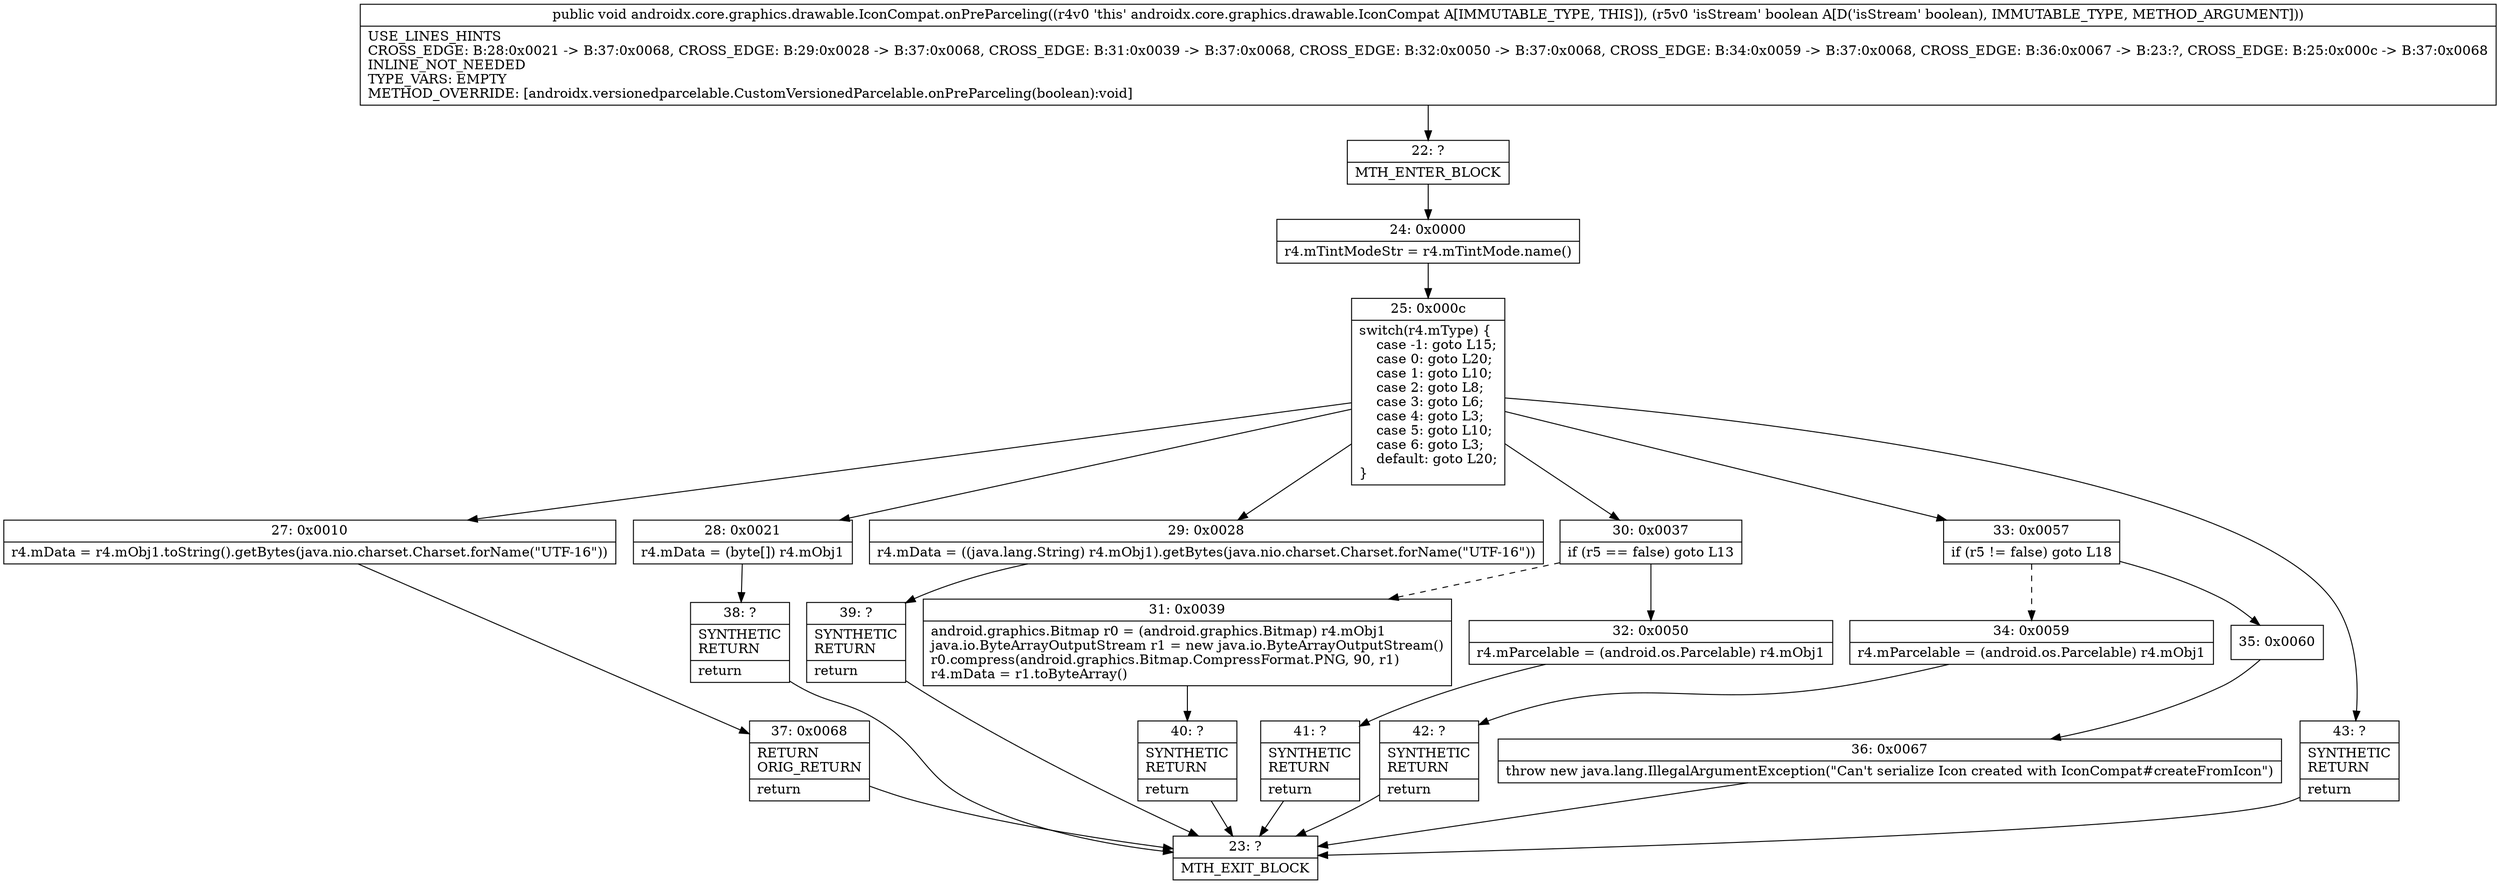 digraph "CFG forandroidx.core.graphics.drawable.IconCompat.onPreParceling(Z)V" {
Node_22 [shape=record,label="{22\:\ ?|MTH_ENTER_BLOCK\l}"];
Node_24 [shape=record,label="{24\:\ 0x0000|r4.mTintModeStr = r4.mTintMode.name()\l}"];
Node_25 [shape=record,label="{25\:\ 0x000c|switch(r4.mType) \{\l    case \-1: goto L15;\l    case 0: goto L20;\l    case 1: goto L10;\l    case 2: goto L8;\l    case 3: goto L6;\l    case 4: goto L3;\l    case 5: goto L10;\l    case 6: goto L3;\l    default: goto L20;\l\}\l}"];
Node_27 [shape=record,label="{27\:\ 0x0010|r4.mData = r4.mObj1.toString().getBytes(java.nio.charset.Charset.forName(\"UTF\-16\"))\l}"];
Node_37 [shape=record,label="{37\:\ 0x0068|RETURN\lORIG_RETURN\l|return\l}"];
Node_23 [shape=record,label="{23\:\ ?|MTH_EXIT_BLOCK\l}"];
Node_28 [shape=record,label="{28\:\ 0x0021|r4.mData = (byte[]) r4.mObj1\l}"];
Node_38 [shape=record,label="{38\:\ ?|SYNTHETIC\lRETURN\l|return\l}"];
Node_29 [shape=record,label="{29\:\ 0x0028|r4.mData = ((java.lang.String) r4.mObj1).getBytes(java.nio.charset.Charset.forName(\"UTF\-16\"))\l}"];
Node_39 [shape=record,label="{39\:\ ?|SYNTHETIC\lRETURN\l|return\l}"];
Node_30 [shape=record,label="{30\:\ 0x0037|if (r5 == false) goto L13\l}"];
Node_31 [shape=record,label="{31\:\ 0x0039|android.graphics.Bitmap r0 = (android.graphics.Bitmap) r4.mObj1\ljava.io.ByteArrayOutputStream r1 = new java.io.ByteArrayOutputStream()\lr0.compress(android.graphics.Bitmap.CompressFormat.PNG, 90, r1)\lr4.mData = r1.toByteArray()\l}"];
Node_40 [shape=record,label="{40\:\ ?|SYNTHETIC\lRETURN\l|return\l}"];
Node_32 [shape=record,label="{32\:\ 0x0050|r4.mParcelable = (android.os.Parcelable) r4.mObj1\l}"];
Node_41 [shape=record,label="{41\:\ ?|SYNTHETIC\lRETURN\l|return\l}"];
Node_33 [shape=record,label="{33\:\ 0x0057|if (r5 != false) goto L18\l}"];
Node_34 [shape=record,label="{34\:\ 0x0059|r4.mParcelable = (android.os.Parcelable) r4.mObj1\l}"];
Node_42 [shape=record,label="{42\:\ ?|SYNTHETIC\lRETURN\l|return\l}"];
Node_35 [shape=record,label="{35\:\ 0x0060}"];
Node_36 [shape=record,label="{36\:\ 0x0067|throw new java.lang.IllegalArgumentException(\"Can't serialize Icon created with IconCompat#createFromIcon\")\l}"];
Node_43 [shape=record,label="{43\:\ ?|SYNTHETIC\lRETURN\l|return\l}"];
MethodNode[shape=record,label="{public void androidx.core.graphics.drawable.IconCompat.onPreParceling((r4v0 'this' androidx.core.graphics.drawable.IconCompat A[IMMUTABLE_TYPE, THIS]), (r5v0 'isStream' boolean A[D('isStream' boolean), IMMUTABLE_TYPE, METHOD_ARGUMENT]))  | USE_LINES_HINTS\lCROSS_EDGE: B:28:0x0021 \-\> B:37:0x0068, CROSS_EDGE: B:29:0x0028 \-\> B:37:0x0068, CROSS_EDGE: B:31:0x0039 \-\> B:37:0x0068, CROSS_EDGE: B:32:0x0050 \-\> B:37:0x0068, CROSS_EDGE: B:34:0x0059 \-\> B:37:0x0068, CROSS_EDGE: B:36:0x0067 \-\> B:23:?, CROSS_EDGE: B:25:0x000c \-\> B:37:0x0068\lINLINE_NOT_NEEDED\lTYPE_VARS: EMPTY\lMETHOD_OVERRIDE: [androidx.versionedparcelable.CustomVersionedParcelable.onPreParceling(boolean):void]\l}"];
MethodNode -> Node_22;Node_22 -> Node_24;
Node_24 -> Node_25;
Node_25 -> Node_27;
Node_25 -> Node_28;
Node_25 -> Node_29;
Node_25 -> Node_30;
Node_25 -> Node_33;
Node_25 -> Node_43;
Node_27 -> Node_37;
Node_37 -> Node_23;
Node_28 -> Node_38;
Node_38 -> Node_23;
Node_29 -> Node_39;
Node_39 -> Node_23;
Node_30 -> Node_31[style=dashed];
Node_30 -> Node_32;
Node_31 -> Node_40;
Node_40 -> Node_23;
Node_32 -> Node_41;
Node_41 -> Node_23;
Node_33 -> Node_34[style=dashed];
Node_33 -> Node_35;
Node_34 -> Node_42;
Node_42 -> Node_23;
Node_35 -> Node_36;
Node_36 -> Node_23;
Node_43 -> Node_23;
}

